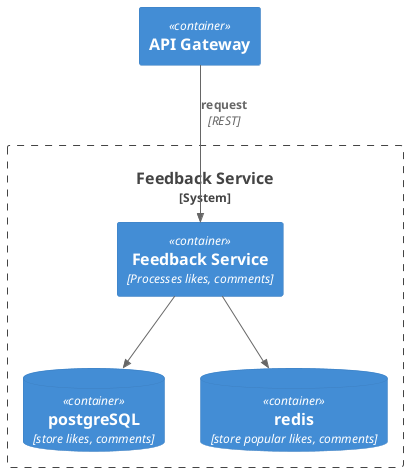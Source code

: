 @startuml
!include <C4/C4_Container>

Container(apiGateway, "API Gateway")

System_Boundary(feedbackSystem, "Feedback Service") {
    Container(feedbackService, "Feedback Service", "Processes likes, comments")
    ContainerDb(pgSQL, "postgreSQL", "store likes, comments")
    ContainerDb(redis, "redis", "store popular likes, comments")
}

Rel(apiGateway, feedbackService, "request", "REST")
Rel(feedbackService, pgSQL, "")
Rel(feedbackService, redis, "")

@enduml
